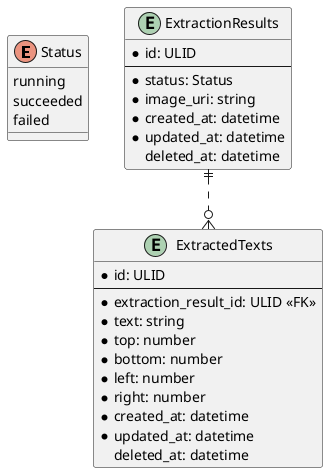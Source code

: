 @startuml
enum Status {
  running
  succeeded
  failed
}

entity ExtractionResults {
  * id: ULID
  --
  * status: Status
  * image_uri: string
  * created_at: datetime
  * updated_at: datetime
    deleted_at: datetime
}

entity ExtractedTexts {
  * id: ULID
  --
  * extraction_result_id: ULID <<FK>>
  * text: string
  * top: number
  * bottom: number
  * left: number
  * right: number
  * created_at: datetime
  * updated_at: datetime
    deleted_at: datetime
}

ExtractionResults ||..o{ ExtractedTexts

@enduml
